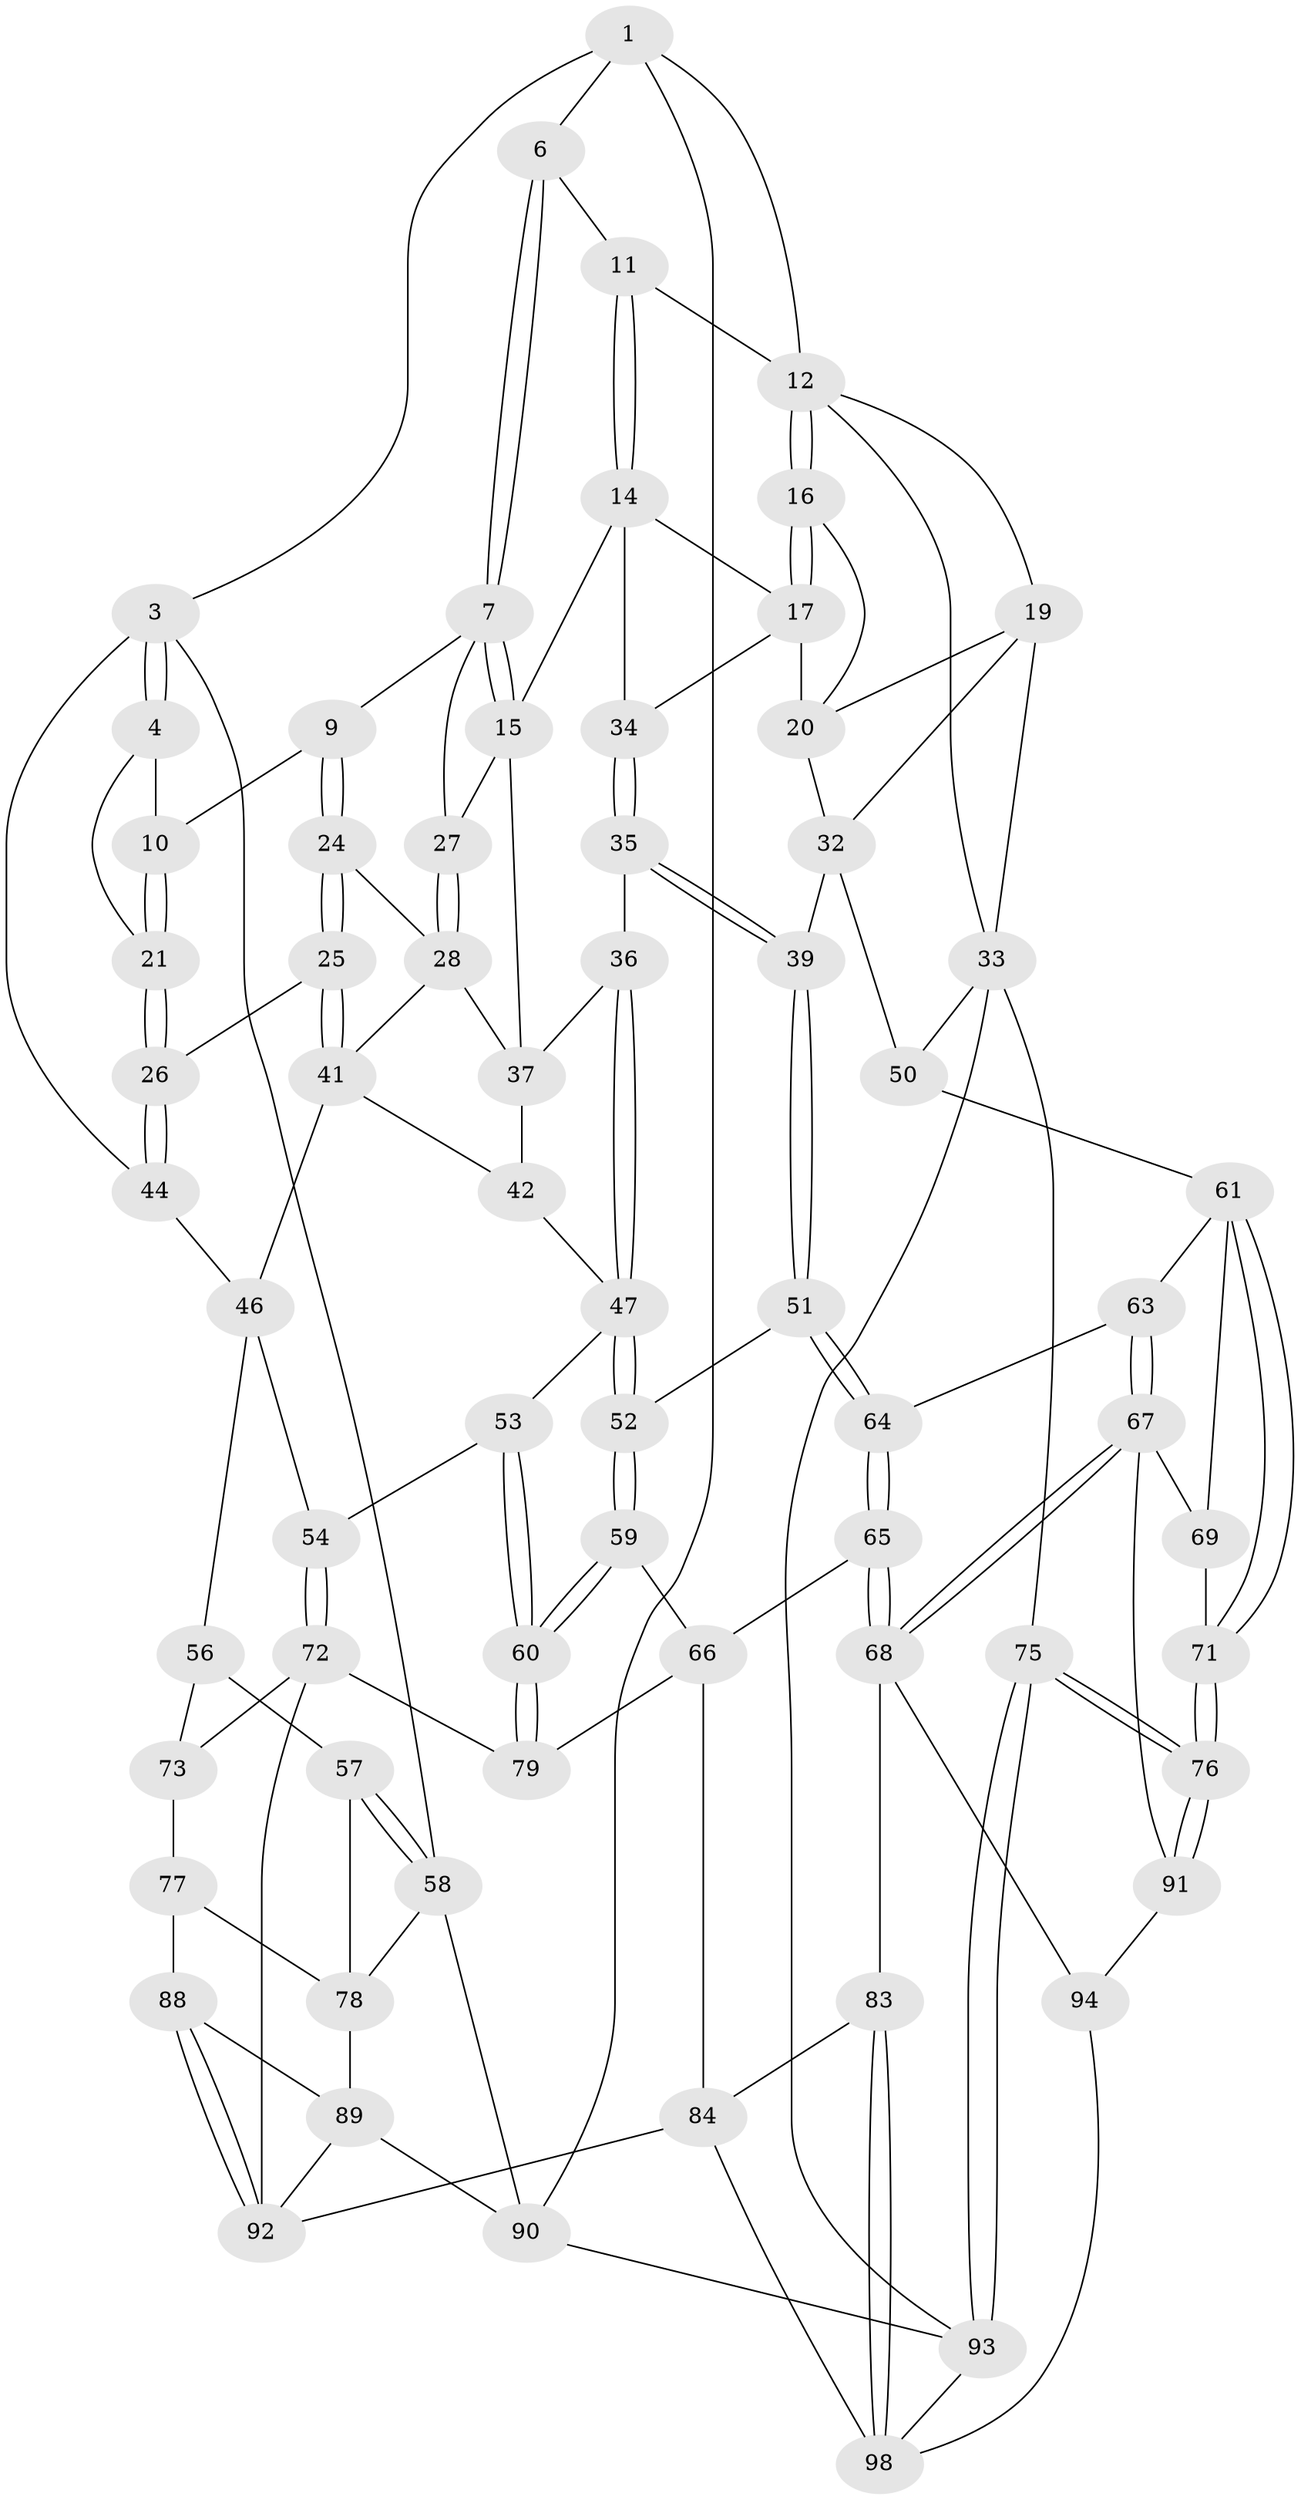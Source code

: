 // Generated by graph-tools (version 1.1) at 2025/52/02/27/25 19:52:41]
// undirected, 69 vertices, 155 edges
graph export_dot {
graph [start="1"]
  node [color=gray90,style=filled];
  1 [pos="+0.29397569599404094+0",super="+2"];
  3 [pos="+0+0.03917115269068432",super="+45"];
  4 [pos="+0.06912987454199669+0.17536913628842066",super="+5"];
  6 [pos="+0.5302558866117217+0"];
  7 [pos="+0.45437284227224684+0.08828946930660829",super="+8"];
  9 [pos="+0.3396111549010252+0.12242222502187172"];
  10 [pos="+0.2729615496263319+0.07966640806090339"];
  11 [pos="+0.655908594685965+0"];
  12 [pos="+0.7170337339723657+0",super="+13"];
  14 [pos="+0.5928627165016562+0.19051264439645518",super="+18"];
  15 [pos="+0.5475503317741964+0.1972220225985404",super="+30"];
  16 [pos="+0.6916793780099657+0.1439073547460401"];
  17 [pos="+0.6582266581682937+0.1963125468130028",super="+23"];
  19 [pos="+0.8797949783268715+0.09561189624412564",super="+31"];
  20 [pos="+0.7282809243539295+0.14561836702382847",super="+22"];
  21 [pos="+0.09030130417642432+0.18693923006084404"];
  24 [pos="+0.28509065142682033+0.21199899096290667"];
  25 [pos="+0.16177588504337628+0.25563302194499454"];
  26 [pos="+0.11995956459538087+0.22580580879958104"];
  27 [pos="+0.39160147899989234+0.2624649561706996"];
  28 [pos="+0.38772331850712105+0.26728138897223647",super="+29"];
  32 [pos="+0.9347813686928701+0.2535168480166109",super="+38"];
  33 [pos="+1+0.2261586914274097",super="+49"];
  34 [pos="+0.6636065612244176+0.3140232455270641"];
  35 [pos="+0.6526393331679524+0.38380806727642053"];
  36 [pos="+0.5740968426347541+0.3641605189631825"];
  37 [pos="+0.5335971710973678+0.3276277738889542",super="+40"];
  39 [pos="+0.7330335597420433+0.49143190716926793"];
  41 [pos="+0.22593464126414947+0.34829514710892767",super="+43"];
  42 [pos="+0.3831183746399126+0.47495107320709146"];
  44 [pos="+0.056934718511440885+0.40275979627955255"];
  46 [pos="+0.2219306428250848+0.4868551536016184",super="+55"];
  47 [pos="+0.43579821475103553+0.5191298845462758",super="+48"];
  50 [pos="+1+0.5959936229203668"];
  51 [pos="+0.7299917541207167+0.5145323428536329"];
  52 [pos="+0.48277250581332615+0.5529131276131812"];
  53 [pos="+0.3287574561541199+0.6744092873922388"];
  54 [pos="+0.2986100125487739+0.6823180617166618"];
  56 [pos="+0.16064575663128125+0.5903990173502018"];
  57 [pos="+0.047150324203487456+0.602864806476029"];
  58 [pos="+0+0.6057306225652078",super="+86"];
  59 [pos="+0.4977397538564404+0.6834325546381839"];
  60 [pos="+0.47132274102331867+0.7479860261294065"];
  61 [pos="+0.9807750127601147+0.6037612475022102",super="+62"];
  63 [pos="+0.8489064451650654+0.5975462096895352"];
  64 [pos="+0.7357279072847454+0.5279557543541075"];
  65 [pos="+0.6830259384885651+0.6760217947225294"];
  66 [pos="+0.6608289768793385+0.6815488298545266",super="+81"];
  67 [pos="+0.7602319519009221+0.8205994757775564",super="+70"];
  68 [pos="+0.7260639543151314+0.8162207141391435",super="+82"];
  69 [pos="+0.880966916866572+0.7402115288071478"];
  71 [pos="+0.9358377478988512+0.784847081232047"];
  72 [pos="+0.2879043295496312+0.7814155538305038",super="+80"];
  73 [pos="+0.25209447886619485+0.7943073358299397",super="+74"];
  75 [pos="+1+1"];
  76 [pos="+1+0.9584713600579737"];
  77 [pos="+0.14339719562991404+0.7676838527879736",super="+87"];
  78 [pos="+0.10395320805830305+0.7703661307602149",super="+85"];
  79 [pos="+0.47692724441478146+0.8313667588471838"];
  83 [pos="+0.6216286835204551+0.8918312924498356"];
  84 [pos="+0.5122752282802957+0.8461814693281655",super="+97"];
  88 [pos="+0.17635550426534966+0.8783980103871996"];
  89 [pos="+0.050573292486581496+0.8705438676828571",super="+95"];
  90 [pos="+0+1"];
  91 [pos="+0.7969574688052758+0.8510423049466536"];
  92 [pos="+0.2862228425942374+1",super="+96"];
  93 [pos="+1+1"];
  94 [pos="+0.7931223206067105+1"];
  98 [pos="+0.5890270197433394+1",super="+99"];
  1 -- 6;
  1 -- 90;
  1 -- 3;
  1 -- 12;
  3 -- 4;
  3 -- 4;
  3 -- 58;
  3 -- 44;
  4 -- 21;
  4 -- 10;
  6 -- 7;
  6 -- 7;
  6 -- 11;
  7 -- 15;
  7 -- 15;
  7 -- 9;
  7 -- 27;
  9 -- 10;
  9 -- 24;
  9 -- 24;
  10 -- 21;
  10 -- 21;
  11 -- 12;
  11 -- 14;
  11 -- 14;
  12 -- 16;
  12 -- 16;
  12 -- 19;
  12 -- 33;
  14 -- 15;
  14 -- 17;
  14 -- 34;
  15 -- 27;
  15 -- 37;
  16 -- 17;
  16 -- 17;
  16 -- 20;
  17 -- 34;
  17 -- 20;
  19 -- 20;
  19 -- 32;
  19 -- 33;
  20 -- 32;
  21 -- 26;
  21 -- 26;
  24 -- 25;
  24 -- 25;
  24 -- 28;
  25 -- 26;
  25 -- 41;
  25 -- 41;
  26 -- 44;
  26 -- 44;
  27 -- 28;
  27 -- 28;
  28 -- 41;
  28 -- 37;
  32 -- 50;
  32 -- 39;
  33 -- 93;
  33 -- 50;
  33 -- 75;
  34 -- 35;
  34 -- 35;
  35 -- 36;
  35 -- 39;
  35 -- 39;
  36 -- 37;
  36 -- 47;
  36 -- 47;
  37 -- 42;
  39 -- 51;
  39 -- 51;
  41 -- 42;
  41 -- 46;
  42 -- 47;
  44 -- 46;
  46 -- 56;
  46 -- 54;
  47 -- 52;
  47 -- 52;
  47 -- 53;
  50 -- 61;
  51 -- 52;
  51 -- 64;
  51 -- 64;
  52 -- 59;
  52 -- 59;
  53 -- 54;
  53 -- 60;
  53 -- 60;
  54 -- 72;
  54 -- 72;
  56 -- 57;
  56 -- 73;
  57 -- 58;
  57 -- 58;
  57 -- 78;
  58 -- 90;
  58 -- 78;
  59 -- 60;
  59 -- 60;
  59 -- 66;
  60 -- 79;
  60 -- 79;
  61 -- 71;
  61 -- 71;
  61 -- 69;
  61 -- 63;
  63 -- 64;
  63 -- 67;
  63 -- 67;
  64 -- 65;
  64 -- 65;
  65 -- 66;
  65 -- 68;
  65 -- 68;
  66 -- 84;
  66 -- 79;
  67 -- 68;
  67 -- 68;
  67 -- 91;
  67 -- 69;
  68 -- 83;
  68 -- 94;
  69 -- 71;
  71 -- 76;
  71 -- 76;
  72 -- 73;
  72 -- 92;
  72 -- 79;
  73 -- 77 [weight=2];
  75 -- 76;
  75 -- 76;
  75 -- 93;
  75 -- 93;
  76 -- 91;
  76 -- 91;
  77 -- 78;
  77 -- 88;
  78 -- 89;
  83 -- 84;
  83 -- 98;
  83 -- 98;
  84 -- 98;
  84 -- 92;
  88 -- 89;
  88 -- 92;
  88 -- 92;
  89 -- 90;
  89 -- 92;
  90 -- 93;
  91 -- 94;
  93 -- 98;
  94 -- 98;
}
